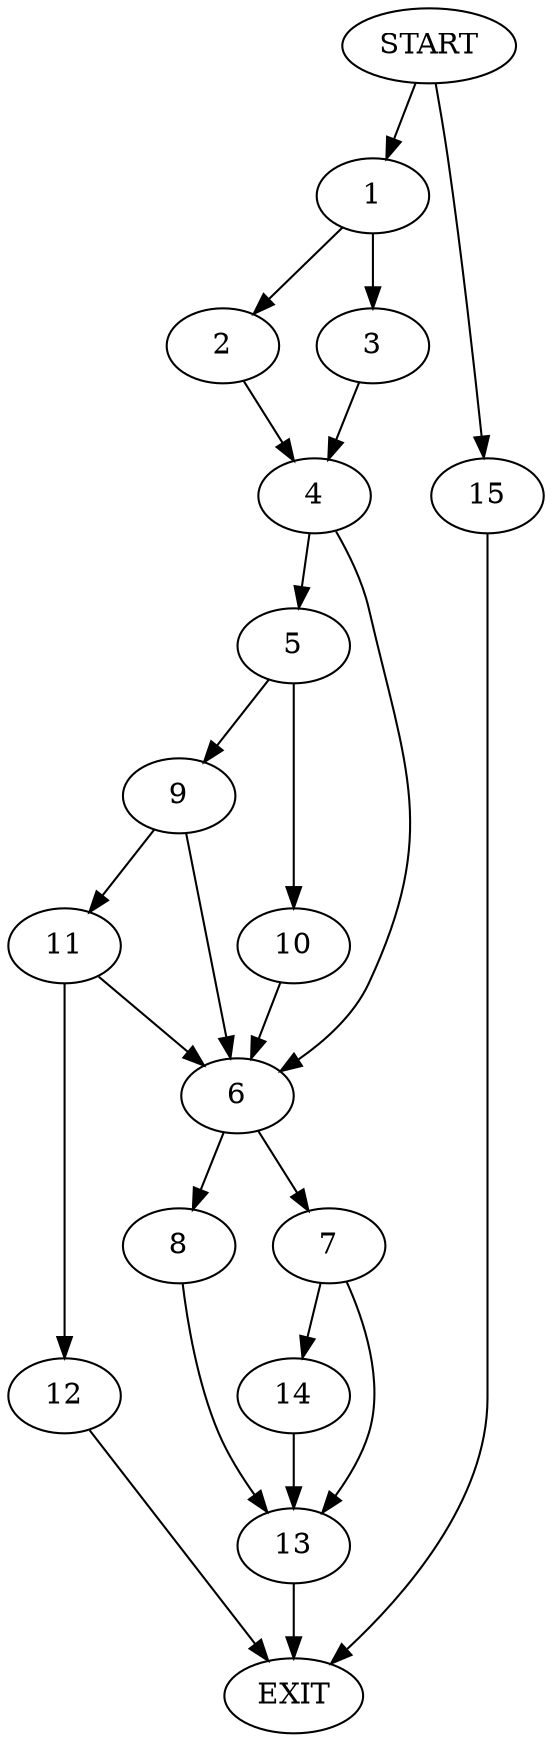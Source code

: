 digraph {
0 [label="START"]
16 [label="EXIT"]
0 -> 1
1 -> 2
1 -> 3
3 -> 4
2 -> 4
4 -> 5
4 -> 6
6 -> 7
6 -> 8
5 -> 9
5 -> 10
10 -> 6
9 -> 11
9 -> 6
11 -> 12
11 -> 6
12 -> 16
7 -> 13
7 -> 14
8 -> 13
13 -> 16
14 -> 13
0 -> 15
15 -> 16
}
